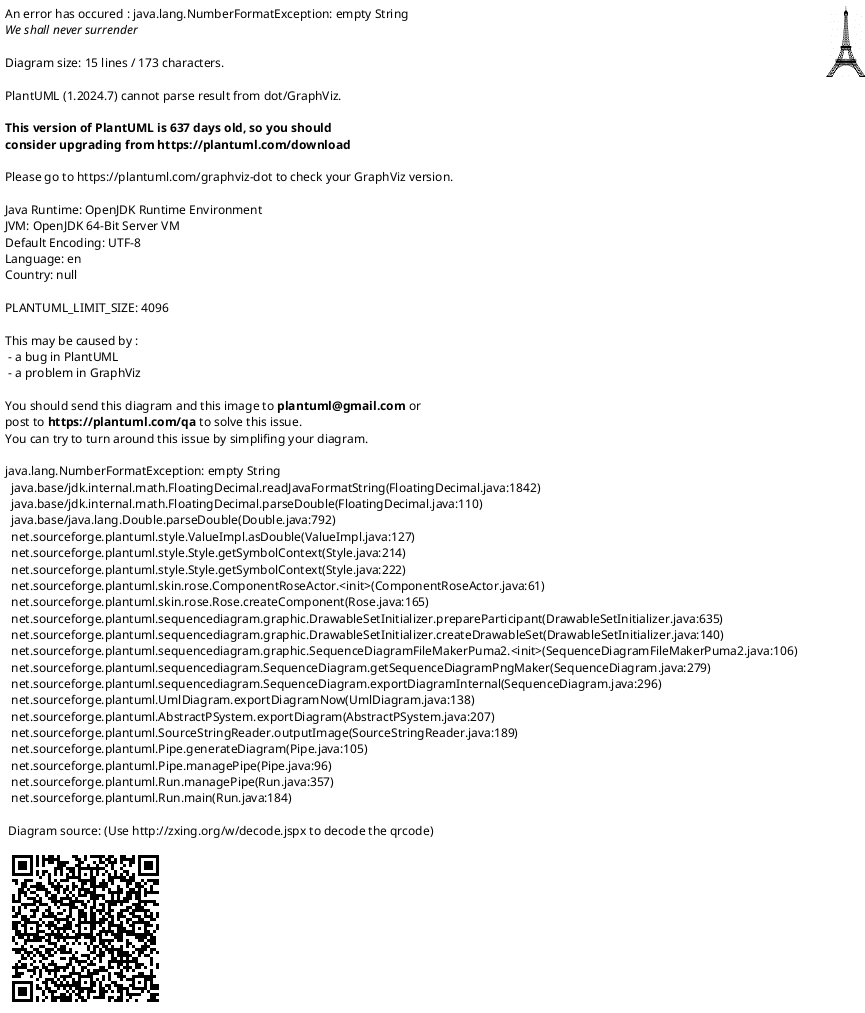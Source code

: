 @startuml name 
skinparam monochrome true
skinparam packageStyle rectangle
skinparam shadowing falseS

autonumber

'hide footbox
actor "Admin" as AD
'participant ":ListApplicationsByOpeningUI" as UI <<presentation>>
'control ":ListApplicationsByOpeningController" as CTRL <<application>>
'participant ":RepositoryFactory" as Fact <<factory>>
'participant ":JobOpeningRepository" as OpeningRepo <<repository>>
'participant ":JobApplicationRepository" as ApplicationRepo <<repository>>
activate AD


deactivate AD


@enduml